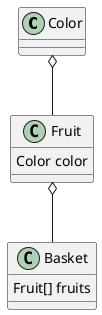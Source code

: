 @startuml

class Color {

}

class Fruit {
    Color color
}

class Basket {
    Fruit[] fruits
}

Fruit o-- Basket
Color o-- Fruit
@enduml